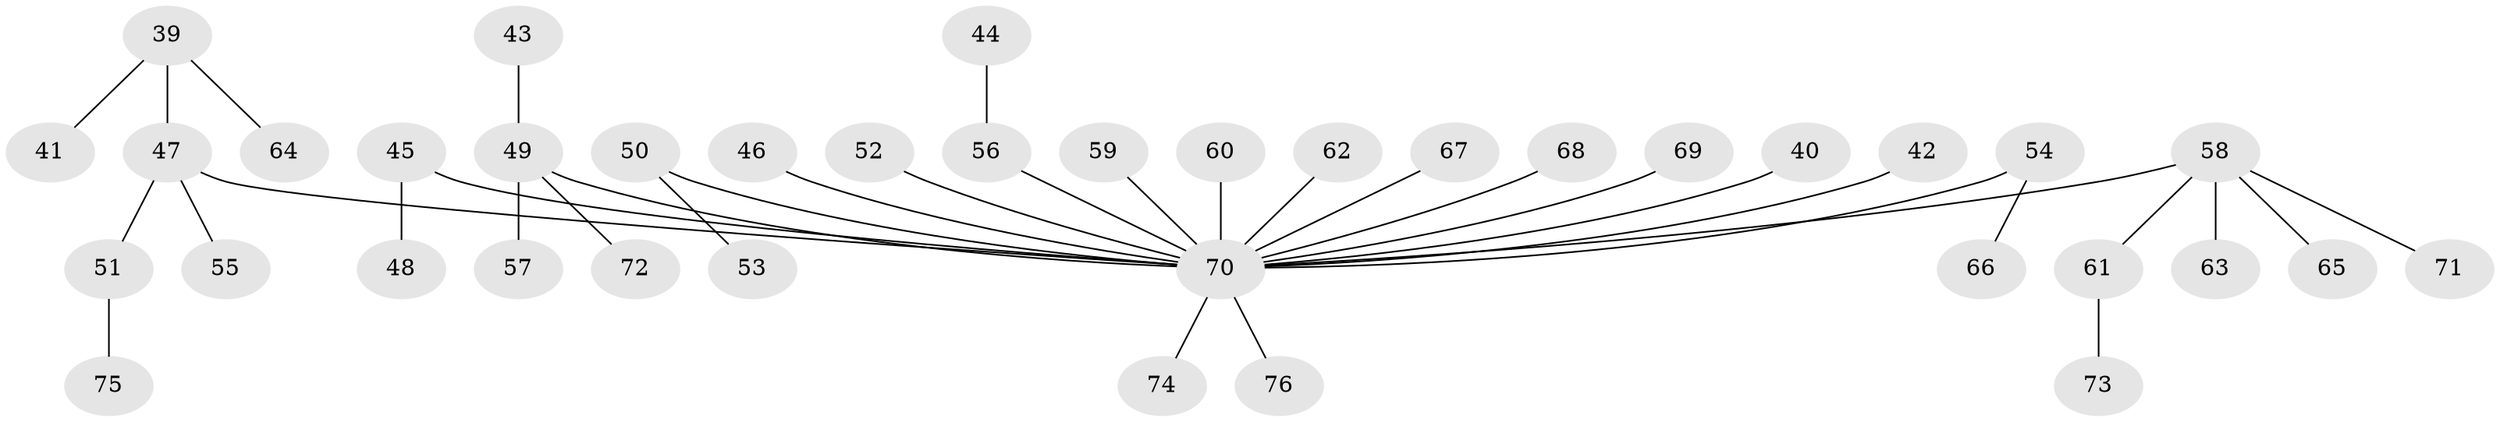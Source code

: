 // original degree distribution, {7: 0.013157894736842105, 5: 0.05263157894736842, 4: 0.06578947368421052, 2: 0.25, 3: 0.11842105263157894, 1: 0.5}
// Generated by graph-tools (version 1.1) at 2025/57/03/04/25 21:57:03]
// undirected, 38 vertices, 37 edges
graph export_dot {
graph [start="1"]
  node [color=gray90,style=filled];
  39;
  40;
  41;
  42;
  43;
  44;
  45;
  46;
  47 [super="+17+25+14"];
  48;
  49 [super="+11"];
  50;
  51;
  52;
  53;
  54;
  55;
  56 [super="+24"];
  57;
  58 [super="+33"];
  59;
  60 [super="+27+30"];
  61;
  62;
  63;
  64;
  65;
  66;
  67;
  68;
  69;
  70 [super="+6+2+4+3+20+13+21+26+22+34+23+37+28+29+38+36"];
  71;
  72;
  73;
  74;
  75;
  76;
  39 -- 41;
  39 -- 64;
  39 -- 47;
  40 -- 70;
  42 -- 70;
  43 -- 49;
  44 -- 56;
  45 -- 48;
  45 -- 70;
  46 -- 70;
  47 -- 55;
  47 -- 70;
  47 -- 51;
  49 -- 70;
  49 -- 72;
  49 -- 57;
  50 -- 53;
  50 -- 70;
  51 -- 75;
  52 -- 70;
  54 -- 66;
  54 -- 70;
  56 -- 70;
  58 -- 71;
  58 -- 65;
  58 -- 70;
  58 -- 61;
  58 -- 63;
  59 -- 70;
  60 -- 70;
  61 -- 73;
  62 -- 70;
  67 -- 70;
  68 -- 70;
  69 -- 70;
  70 -- 74;
  70 -- 76;
}
